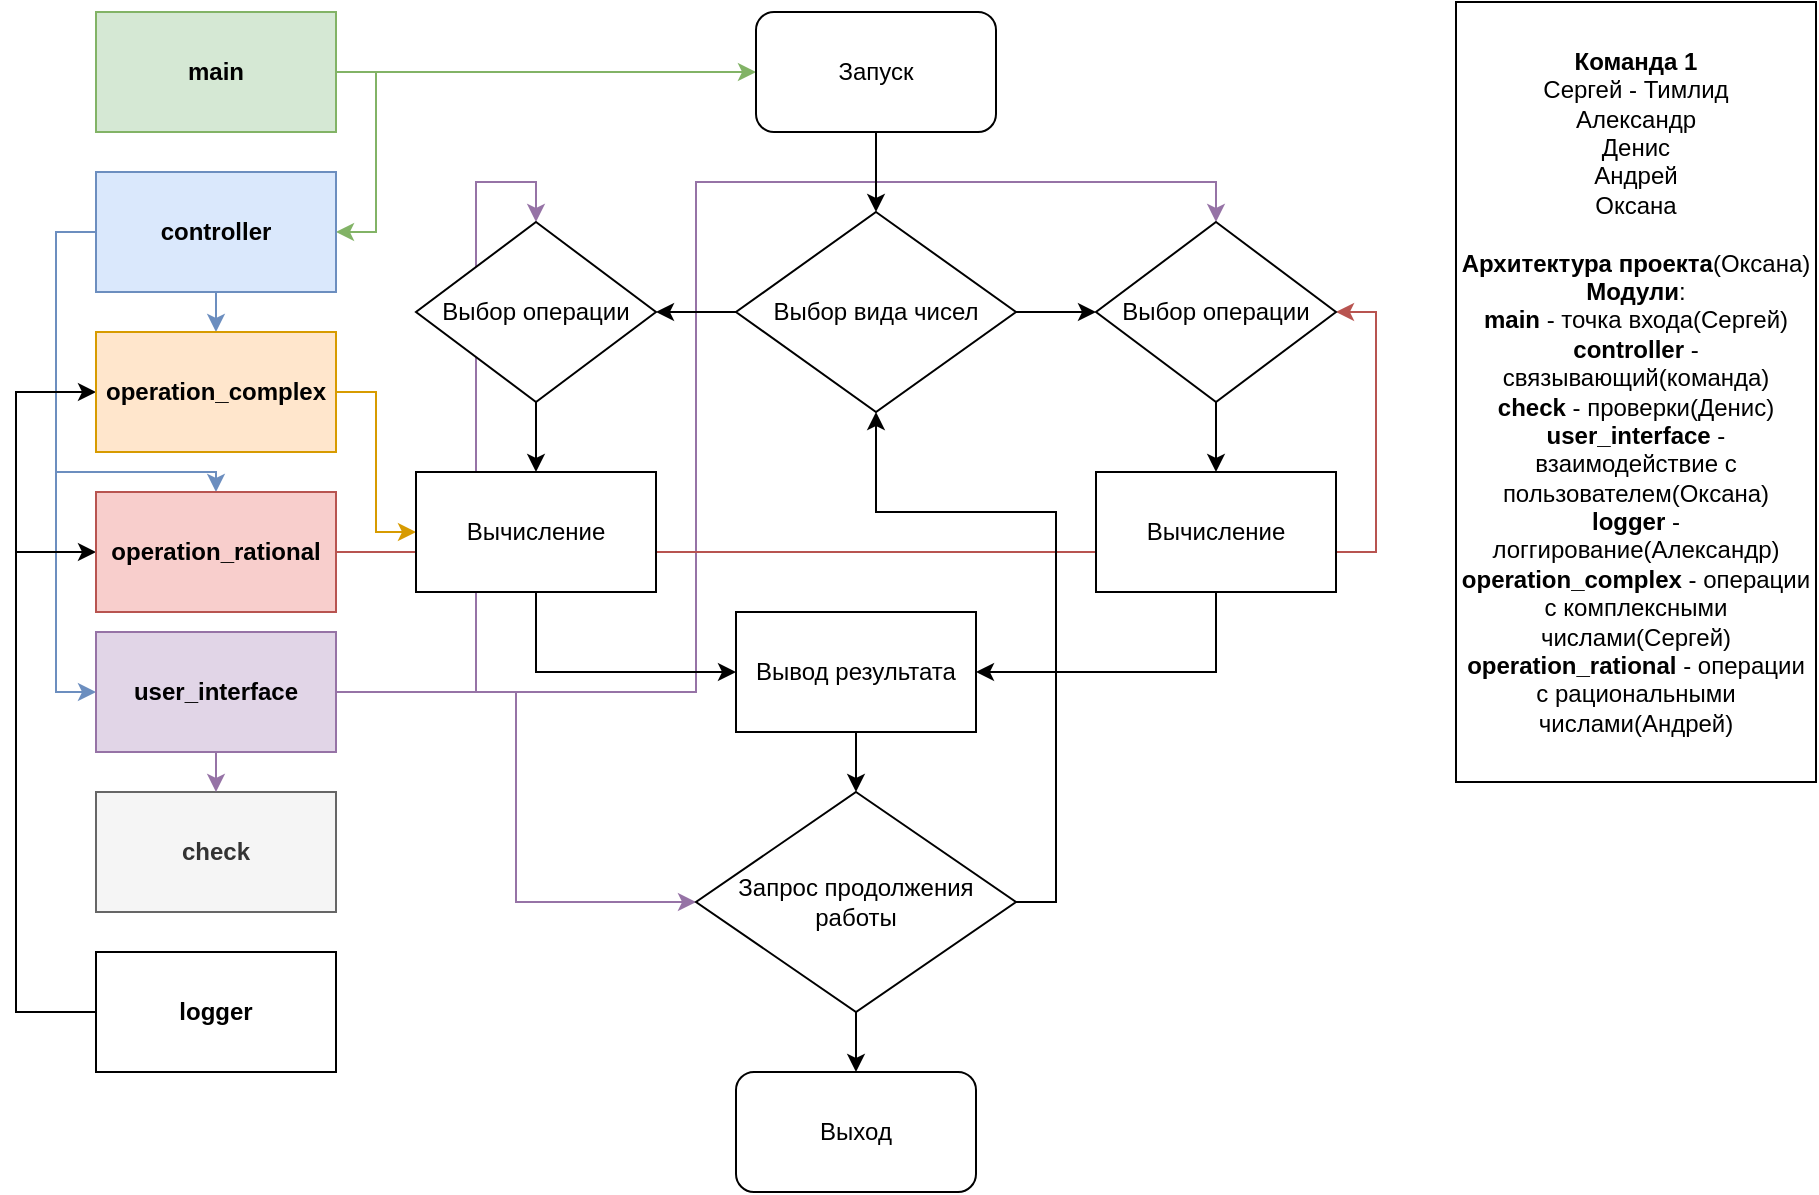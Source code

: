 <mxfile version="20.3.6" type="device"><diagram id="P2W-TDJ3RirNoVS4Nm0E" name="Страница 1"><mxGraphModel dx="1718" dy="914" grid="1" gridSize="10" guides="1" tooltips="1" connect="1" arrows="1" fold="1" page="1" pageScale="1" pageWidth="827" pageHeight="1169" math="0" shadow="0"><root><mxCell id="0"/><mxCell id="1" parent="0"/><mxCell id="V1CIyz8M19qxj0WsD3Jl-3" value="&lt;b&gt;Команда 1&lt;/b&gt;&lt;br&gt;Сергей - Тимлид&lt;br&gt;Александр&lt;br&gt;Денис&lt;br&gt;Андрей&lt;br&gt;Оксана&lt;br&gt;&lt;br&gt;&lt;b&gt;Архитектура проекта&lt;/b&gt;(Оксана)&lt;br&gt;&lt;b&gt;Модули&lt;/b&gt;:&lt;br&gt;&lt;b&gt;main&lt;/b&gt; - точка входа(Сергей)&lt;br&gt;&lt;b&gt;controller&lt;/b&gt; - связывающий(команда)&lt;br&gt;&lt;b&gt;check&lt;/b&gt; - проверки(Денис)&lt;br&gt;&lt;b&gt;user_interface&lt;/b&gt; - взаимодействие с пользователем(Оксана)&lt;br&gt;&lt;b&gt;logger&lt;/b&gt; - логгирование(Александр)&lt;br&gt;&lt;b&gt;operation_complex&lt;/b&gt; - операции с комплексными числами(Сергей)&lt;br&gt;&lt;b&gt;operation_rational&lt;/b&gt; - операции с рациональными числами(Андрей)" style="rounded=0;whiteSpace=wrap;html=1;direction=south;" vertex="1" parent="1"><mxGeometry x="740" y="35" width="180" height="390" as="geometry"/></mxCell><mxCell id="V1CIyz8M19qxj0WsD3Jl-12" style="edgeStyle=orthogonalEdgeStyle;rounded=0;orthogonalLoop=1;jettySize=auto;html=1;entryX=0;entryY=0.5;entryDx=0;entryDy=0;fillColor=#d5e8d4;strokeColor=#82b366;" edge="1" parent="1" source="V1CIyz8M19qxj0WsD3Jl-4" target="V1CIyz8M19qxj0WsD3Jl-11"><mxGeometry relative="1" as="geometry"/></mxCell><mxCell id="V1CIyz8M19qxj0WsD3Jl-52" style="edgeStyle=orthogonalEdgeStyle;rounded=0;orthogonalLoop=1;jettySize=auto;html=1;exitX=1;exitY=0.5;exitDx=0;exitDy=0;entryX=1;entryY=0.5;entryDx=0;entryDy=0;fillColor=#d5e8d4;strokeColor=#82b366;" edge="1" parent="1" source="V1CIyz8M19qxj0WsD3Jl-4" target="V1CIyz8M19qxj0WsD3Jl-5"><mxGeometry relative="1" as="geometry"/></mxCell><mxCell id="V1CIyz8M19qxj0WsD3Jl-4" value="&lt;b&gt;main&lt;/b&gt;" style="rounded=0;whiteSpace=wrap;html=1;fillColor=#d5e8d4;strokeColor=#82b366;" vertex="1" parent="1"><mxGeometry x="60" y="40" width="120" height="60" as="geometry"/></mxCell><mxCell id="V1CIyz8M19qxj0WsD3Jl-55" style="edgeStyle=orthogonalEdgeStyle;rounded=0;orthogonalLoop=1;jettySize=auto;html=1;exitX=0;exitY=0.5;exitDx=0;exitDy=0;entryX=0;entryY=0.5;entryDx=0;entryDy=0;fillColor=#dae8fc;strokeColor=#6c8ebf;" edge="1" parent="1" source="V1CIyz8M19qxj0WsD3Jl-5" target="V1CIyz8M19qxj0WsD3Jl-7"><mxGeometry relative="1" as="geometry"/></mxCell><mxCell id="V1CIyz8M19qxj0WsD3Jl-64" style="edgeStyle=orthogonalEdgeStyle;rounded=0;orthogonalLoop=1;jettySize=auto;html=1;exitX=0.5;exitY=1;exitDx=0;exitDy=0;entryX=0.5;entryY=0;entryDx=0;entryDy=0;fillColor=#dae8fc;strokeColor=#6c8ebf;" edge="1" parent="1" source="V1CIyz8M19qxj0WsD3Jl-5" target="V1CIyz8M19qxj0WsD3Jl-9"><mxGeometry relative="1" as="geometry"/></mxCell><mxCell id="V1CIyz8M19qxj0WsD3Jl-66" style="edgeStyle=orthogonalEdgeStyle;rounded=0;orthogonalLoop=1;jettySize=auto;html=1;exitX=0;exitY=0.5;exitDx=0;exitDy=0;entryX=0.5;entryY=0;entryDx=0;entryDy=0;fillColor=#dae8fc;strokeColor=#6c8ebf;" edge="1" parent="1" source="V1CIyz8M19qxj0WsD3Jl-5" target="V1CIyz8M19qxj0WsD3Jl-10"><mxGeometry relative="1" as="geometry"><Array as="points"><mxPoint x="40" y="150"/><mxPoint x="40" y="270"/><mxPoint x="120" y="270"/></Array></mxGeometry></mxCell><mxCell id="V1CIyz8M19qxj0WsD3Jl-5" value="&lt;b&gt;controller&lt;/b&gt;" style="rounded=0;whiteSpace=wrap;html=1;fillColor=#dae8fc;strokeColor=#6c8ebf;" vertex="1" parent="1"><mxGeometry x="60" y="120" width="120" height="60" as="geometry"/></mxCell><mxCell id="V1CIyz8M19qxj0WsD3Jl-6" value="&lt;b&gt;check&lt;/b&gt;" style="rounded=0;whiteSpace=wrap;html=1;fillColor=#f5f5f5;fontColor=#333333;strokeColor=#666666;" vertex="1" parent="1"><mxGeometry x="60" y="430" width="120" height="60" as="geometry"/></mxCell><mxCell id="V1CIyz8M19qxj0WsD3Jl-51" style="edgeStyle=orthogonalEdgeStyle;rounded=0;orthogonalLoop=1;jettySize=auto;html=1;exitX=0.5;exitY=1;exitDx=0;exitDy=0;entryX=0.5;entryY=0;entryDx=0;entryDy=0;fillColor=#e1d5e7;strokeColor=#9673a6;" edge="1" parent="1" source="V1CIyz8M19qxj0WsD3Jl-7" target="V1CIyz8M19qxj0WsD3Jl-6"><mxGeometry relative="1" as="geometry"/></mxCell><mxCell id="V1CIyz8M19qxj0WsD3Jl-57" style="edgeStyle=orthogonalEdgeStyle;rounded=0;orthogonalLoop=1;jettySize=auto;html=1;exitX=1;exitY=0.5;exitDx=0;exitDy=0;entryX=0.5;entryY=0;entryDx=0;entryDy=0;fillColor=#e1d5e7;strokeColor=#9673a6;" edge="1" parent="1" source="V1CIyz8M19qxj0WsD3Jl-7" target="V1CIyz8M19qxj0WsD3Jl-24"><mxGeometry relative="1" as="geometry"><Array as="points"><mxPoint x="360" y="380"/><mxPoint x="360" y="125"/><mxPoint x="620" y="125"/></Array></mxGeometry></mxCell><mxCell id="V1CIyz8M19qxj0WsD3Jl-58" style="edgeStyle=orthogonalEdgeStyle;rounded=0;orthogonalLoop=1;jettySize=auto;html=1;exitX=1;exitY=0.5;exitDx=0;exitDy=0;entryX=0.5;entryY=0;entryDx=0;entryDy=0;fillColor=#e1d5e7;strokeColor=#9673a6;" edge="1" parent="1" source="V1CIyz8M19qxj0WsD3Jl-7" target="V1CIyz8M19qxj0WsD3Jl-18"><mxGeometry relative="1" as="geometry"><Array as="points"><mxPoint x="250" y="380"/><mxPoint x="250" y="125"/><mxPoint x="280" y="125"/></Array></mxGeometry></mxCell><mxCell id="V1CIyz8M19qxj0WsD3Jl-60" style="edgeStyle=orthogonalEdgeStyle;rounded=0;orthogonalLoop=1;jettySize=auto;html=1;exitX=1;exitY=0.5;exitDx=0;exitDy=0;entryX=0;entryY=0.5;entryDx=0;entryDy=0;fillColor=#e1d5e7;strokeColor=#9673a6;" edge="1" parent="1" source="V1CIyz8M19qxj0WsD3Jl-7" target="V1CIyz8M19qxj0WsD3Jl-22"><mxGeometry relative="1" as="geometry"/></mxCell><mxCell id="V1CIyz8M19qxj0WsD3Jl-7" value="&lt;b&gt;user_interface&lt;/b&gt;" style="rounded=0;whiteSpace=wrap;html=1;fillColor=#e1d5e7;strokeColor=#9673a6;" vertex="1" parent="1"><mxGeometry x="60" y="350" width="120" height="60" as="geometry"/></mxCell><mxCell id="V1CIyz8M19qxj0WsD3Jl-65" style="edgeStyle=orthogonalEdgeStyle;rounded=0;orthogonalLoop=1;jettySize=auto;html=1;exitX=0;exitY=0.5;exitDx=0;exitDy=0;entryX=0;entryY=0.5;entryDx=0;entryDy=0;" edge="1" parent="1" source="V1CIyz8M19qxj0WsD3Jl-8" target="V1CIyz8M19qxj0WsD3Jl-9"><mxGeometry relative="1" as="geometry"><Array as="points"><mxPoint x="20" y="540"/><mxPoint x="20" y="230"/></Array></mxGeometry></mxCell><mxCell id="V1CIyz8M19qxj0WsD3Jl-67" style="edgeStyle=orthogonalEdgeStyle;rounded=0;orthogonalLoop=1;jettySize=auto;html=1;exitX=0;exitY=0.5;exitDx=0;exitDy=0;entryX=0;entryY=0.5;entryDx=0;entryDy=0;" edge="1" parent="1" source="V1CIyz8M19qxj0WsD3Jl-8" target="V1CIyz8M19qxj0WsD3Jl-10"><mxGeometry relative="1" as="geometry"><Array as="points"><mxPoint x="20" y="540"/><mxPoint x="20" y="310"/></Array></mxGeometry></mxCell><mxCell id="V1CIyz8M19qxj0WsD3Jl-8" value="&lt;b&gt;logger&lt;/b&gt;" style="rounded=0;whiteSpace=wrap;html=1;" vertex="1" parent="1"><mxGeometry x="60" y="510" width="120" height="60" as="geometry"/></mxCell><mxCell id="V1CIyz8M19qxj0WsD3Jl-44" style="edgeStyle=orthogonalEdgeStyle;rounded=0;orthogonalLoop=1;jettySize=auto;html=1;exitX=1;exitY=0.5;exitDx=0;exitDy=0;entryX=0;entryY=0.5;entryDx=0;entryDy=0;fillColor=#ffe6cc;strokeColor=#d79b00;" edge="1" parent="1" source="V1CIyz8M19qxj0WsD3Jl-9" target="V1CIyz8M19qxj0WsD3Jl-19"><mxGeometry relative="1" as="geometry"/></mxCell><mxCell id="V1CIyz8M19qxj0WsD3Jl-9" value="&lt;b&gt;operation_complex&lt;/b&gt;" style="rounded=0;whiteSpace=wrap;html=1;fillColor=#ffe6cc;strokeColor=#d79b00;" vertex="1" parent="1"><mxGeometry x="60" y="200" width="120" height="60" as="geometry"/></mxCell><mxCell id="V1CIyz8M19qxj0WsD3Jl-56" style="edgeStyle=orthogonalEdgeStyle;rounded=0;orthogonalLoop=1;jettySize=auto;html=1;exitX=1;exitY=0.5;exitDx=0;exitDy=0;entryX=1;entryY=0.5;entryDx=0;entryDy=0;fillColor=#f8cecc;strokeColor=#b85450;" edge="1" parent="1" source="V1CIyz8M19qxj0WsD3Jl-10" target="V1CIyz8M19qxj0WsD3Jl-24"><mxGeometry relative="1" as="geometry"/></mxCell><mxCell id="V1CIyz8M19qxj0WsD3Jl-10" value="&lt;b&gt;operation_rational&lt;/b&gt;" style="rounded=0;whiteSpace=wrap;html=1;fillColor=#f8cecc;strokeColor=#b85450;" vertex="1" parent="1"><mxGeometry x="60" y="280" width="120" height="60" as="geometry"/></mxCell><mxCell id="V1CIyz8M19qxj0WsD3Jl-35" style="edgeStyle=orthogonalEdgeStyle;rounded=0;orthogonalLoop=1;jettySize=auto;html=1;exitX=0.5;exitY=1;exitDx=0;exitDy=0;entryX=0.5;entryY=0;entryDx=0;entryDy=0;" edge="1" parent="1" source="V1CIyz8M19qxj0WsD3Jl-11" target="V1CIyz8M19qxj0WsD3Jl-15"><mxGeometry relative="1" as="geometry"/></mxCell><mxCell id="V1CIyz8M19qxj0WsD3Jl-11" value="Запуск" style="rounded=1;whiteSpace=wrap;html=1;" vertex="1" parent="1"><mxGeometry x="390" y="40" width="120" height="60" as="geometry"/></mxCell><mxCell id="V1CIyz8M19qxj0WsD3Jl-28" style="edgeStyle=orthogonalEdgeStyle;rounded=0;orthogonalLoop=1;jettySize=auto;html=1;exitX=1;exitY=0.5;exitDx=0;exitDy=0;entryX=0;entryY=0.5;entryDx=0;entryDy=0;" edge="1" parent="1" source="V1CIyz8M19qxj0WsD3Jl-15" target="V1CIyz8M19qxj0WsD3Jl-24"><mxGeometry relative="1" as="geometry"/></mxCell><mxCell id="V1CIyz8M19qxj0WsD3Jl-29" style="edgeStyle=orthogonalEdgeStyle;rounded=0;orthogonalLoop=1;jettySize=auto;html=1;exitX=0;exitY=0.5;exitDx=0;exitDy=0;entryX=1;entryY=0.5;entryDx=0;entryDy=0;" edge="1" parent="1" source="V1CIyz8M19qxj0WsD3Jl-15" target="V1CIyz8M19qxj0WsD3Jl-18"><mxGeometry relative="1" as="geometry"/></mxCell><mxCell id="V1CIyz8M19qxj0WsD3Jl-15" value="Выбор вида чисел" style="rhombus;whiteSpace=wrap;html=1;" vertex="1" parent="1"><mxGeometry x="380" y="140" width="140" height="100" as="geometry"/></mxCell><mxCell id="V1CIyz8M19qxj0WsD3Jl-30" style="edgeStyle=orthogonalEdgeStyle;rounded=0;orthogonalLoop=1;jettySize=auto;html=1;exitX=0.5;exitY=1;exitDx=0;exitDy=0;entryX=0.5;entryY=0;entryDx=0;entryDy=0;" edge="1" parent="1" source="V1CIyz8M19qxj0WsD3Jl-18" target="V1CIyz8M19qxj0WsD3Jl-19"><mxGeometry relative="1" as="geometry"/></mxCell><mxCell id="V1CIyz8M19qxj0WsD3Jl-18" value="Выбор операции" style="rhombus;whiteSpace=wrap;html=1;" vertex="1" parent="1"><mxGeometry x="220" y="145" width="120" height="90" as="geometry"/></mxCell><mxCell id="V1CIyz8M19qxj0WsD3Jl-32" style="edgeStyle=orthogonalEdgeStyle;rounded=0;orthogonalLoop=1;jettySize=auto;html=1;exitX=0.5;exitY=1;exitDx=0;exitDy=0;entryX=0;entryY=0.5;entryDx=0;entryDy=0;" edge="1" parent="1" source="V1CIyz8M19qxj0WsD3Jl-19" target="V1CIyz8M19qxj0WsD3Jl-21"><mxGeometry relative="1" as="geometry"/></mxCell><mxCell id="V1CIyz8M19qxj0WsD3Jl-19" value="Вычисление" style="rounded=0;whiteSpace=wrap;html=1;" vertex="1" parent="1"><mxGeometry x="220" y="270" width="120" height="60" as="geometry"/></mxCell><mxCell id="V1CIyz8M19qxj0WsD3Jl-33" style="edgeStyle=orthogonalEdgeStyle;rounded=0;orthogonalLoop=1;jettySize=auto;html=1;exitX=0.5;exitY=1;exitDx=0;exitDy=0;entryX=1;entryY=0.5;entryDx=0;entryDy=0;" edge="1" parent="1" source="V1CIyz8M19qxj0WsD3Jl-20" target="V1CIyz8M19qxj0WsD3Jl-21"><mxGeometry relative="1" as="geometry"/></mxCell><mxCell id="V1CIyz8M19qxj0WsD3Jl-20" value="Вычисление" style="rounded=0;whiteSpace=wrap;html=1;" vertex="1" parent="1"><mxGeometry x="560" y="270" width="120" height="60" as="geometry"/></mxCell><mxCell id="V1CIyz8M19qxj0WsD3Jl-34" style="edgeStyle=orthogonalEdgeStyle;rounded=0;orthogonalLoop=1;jettySize=auto;html=1;exitX=0.5;exitY=1;exitDx=0;exitDy=0;entryX=0.5;entryY=0;entryDx=0;entryDy=0;" edge="1" parent="1" source="V1CIyz8M19qxj0WsD3Jl-21" target="V1CIyz8M19qxj0WsD3Jl-22"><mxGeometry relative="1" as="geometry"/></mxCell><mxCell id="V1CIyz8M19qxj0WsD3Jl-21" value="Вывод результата" style="rounded=0;whiteSpace=wrap;html=1;" vertex="1" parent="1"><mxGeometry x="380" y="340" width="120" height="60" as="geometry"/></mxCell><mxCell id="V1CIyz8M19qxj0WsD3Jl-36" style="edgeStyle=orthogonalEdgeStyle;rounded=0;orthogonalLoop=1;jettySize=auto;html=1;exitX=0.5;exitY=1;exitDx=0;exitDy=0;entryX=0.5;entryY=0;entryDx=0;entryDy=0;" edge="1" parent="1" source="V1CIyz8M19qxj0WsD3Jl-22" target="V1CIyz8M19qxj0WsD3Jl-23"><mxGeometry relative="1" as="geometry"/></mxCell><mxCell id="V1CIyz8M19qxj0WsD3Jl-37" style="edgeStyle=orthogonalEdgeStyle;rounded=0;orthogonalLoop=1;jettySize=auto;html=1;exitX=1;exitY=0.5;exitDx=0;exitDy=0;entryX=0.5;entryY=1;entryDx=0;entryDy=0;" edge="1" parent="1" source="V1CIyz8M19qxj0WsD3Jl-22" target="V1CIyz8M19qxj0WsD3Jl-15"><mxGeometry relative="1" as="geometry"><Array as="points"><mxPoint x="540" y="485"/><mxPoint x="540" y="290"/><mxPoint x="450" y="290"/></Array></mxGeometry></mxCell><mxCell id="V1CIyz8M19qxj0WsD3Jl-22" value="Запрос продолжения работы" style="rhombus;whiteSpace=wrap;html=1;" vertex="1" parent="1"><mxGeometry x="360" y="430" width="160" height="110" as="geometry"/></mxCell><mxCell id="V1CIyz8M19qxj0WsD3Jl-23" value="Выход" style="rounded=1;whiteSpace=wrap;html=1;" vertex="1" parent="1"><mxGeometry x="380" y="570" width="120" height="60" as="geometry"/></mxCell><mxCell id="V1CIyz8M19qxj0WsD3Jl-31" style="edgeStyle=orthogonalEdgeStyle;rounded=0;orthogonalLoop=1;jettySize=auto;html=1;exitX=0.5;exitY=1;exitDx=0;exitDy=0;entryX=0.5;entryY=0;entryDx=0;entryDy=0;" edge="1" parent="1" source="V1CIyz8M19qxj0WsD3Jl-24" target="V1CIyz8M19qxj0WsD3Jl-20"><mxGeometry relative="1" as="geometry"/></mxCell><mxCell id="V1CIyz8M19qxj0WsD3Jl-24" value="Выбор операции" style="rhombus;whiteSpace=wrap;html=1;" vertex="1" parent="1"><mxGeometry x="560" y="145" width="120" height="90" as="geometry"/></mxCell></root></mxGraphModel></diagram></mxfile>
